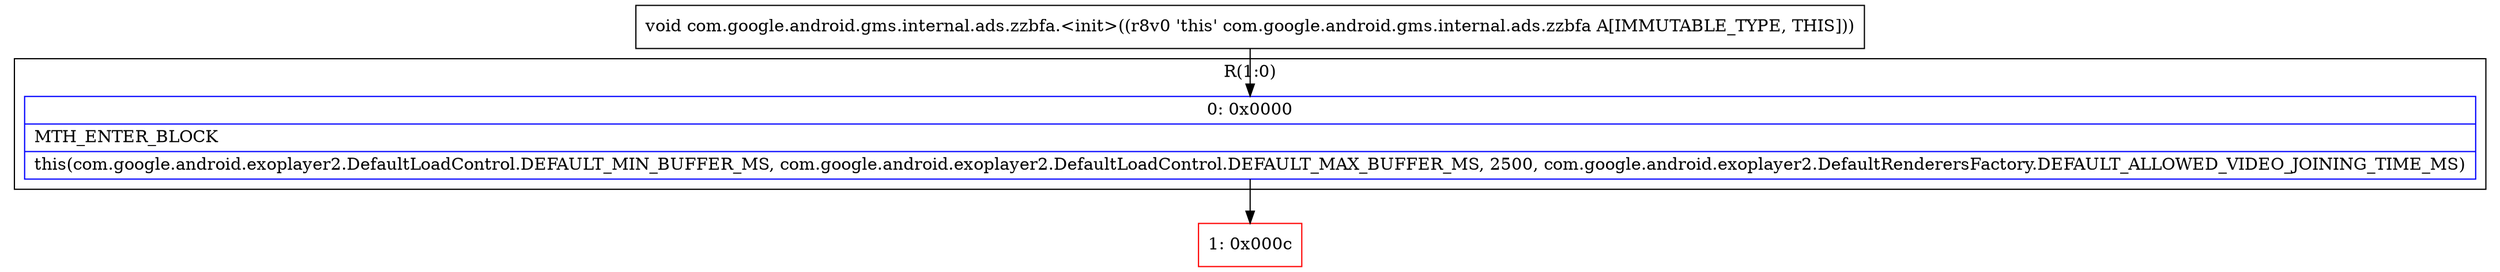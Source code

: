digraph "CFG forcom.google.android.gms.internal.ads.zzbfa.\<init\>()V" {
subgraph cluster_Region_356437152 {
label = "R(1:0)";
node [shape=record,color=blue];
Node_0 [shape=record,label="{0\:\ 0x0000|MTH_ENTER_BLOCK\l|this(com.google.android.exoplayer2.DefaultLoadControl.DEFAULT_MIN_BUFFER_MS, com.google.android.exoplayer2.DefaultLoadControl.DEFAULT_MAX_BUFFER_MS, 2500, com.google.android.exoplayer2.DefaultRenderersFactory.DEFAULT_ALLOWED_VIDEO_JOINING_TIME_MS)\l}"];
}
Node_1 [shape=record,color=red,label="{1\:\ 0x000c}"];
MethodNode[shape=record,label="{void com.google.android.gms.internal.ads.zzbfa.\<init\>((r8v0 'this' com.google.android.gms.internal.ads.zzbfa A[IMMUTABLE_TYPE, THIS])) }"];
MethodNode -> Node_0;
Node_0 -> Node_1;
}

